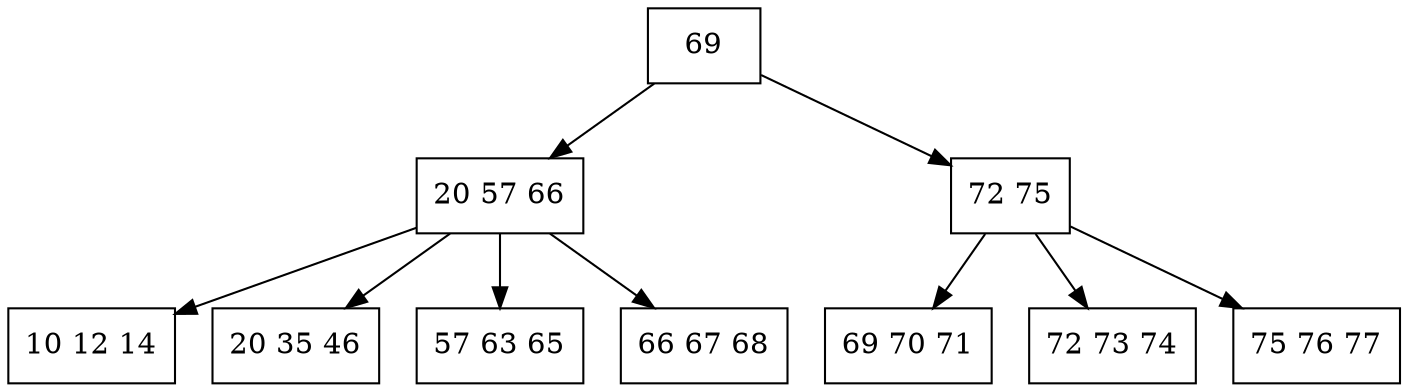 digraph Btree {
    node0 [shape=box][label="69"]
    node0 -> node1
    node0 -> node2
    node1 [shape=box][label="20 57 66"]
    node1 -> node3
    node1 -> node4
    node1 -> node5
    node1 -> node6
    node2 [shape=box][label="72 75"]
    node2 -> node7
    node2 -> node8
    node2 -> node9
    node3 [shape=box][label="10 12 14"]
    node4 [shape=box][label="20 35 46"]
    node5 [shape=box][label="57 63 65"]
    node6 [shape=box][label="66 67 68"]
    node7 [shape=box][label="69 70 71"]
    node8 [shape=box][label="72 73 74"]
    node9 [shape=box][label="75 76 77"]
}